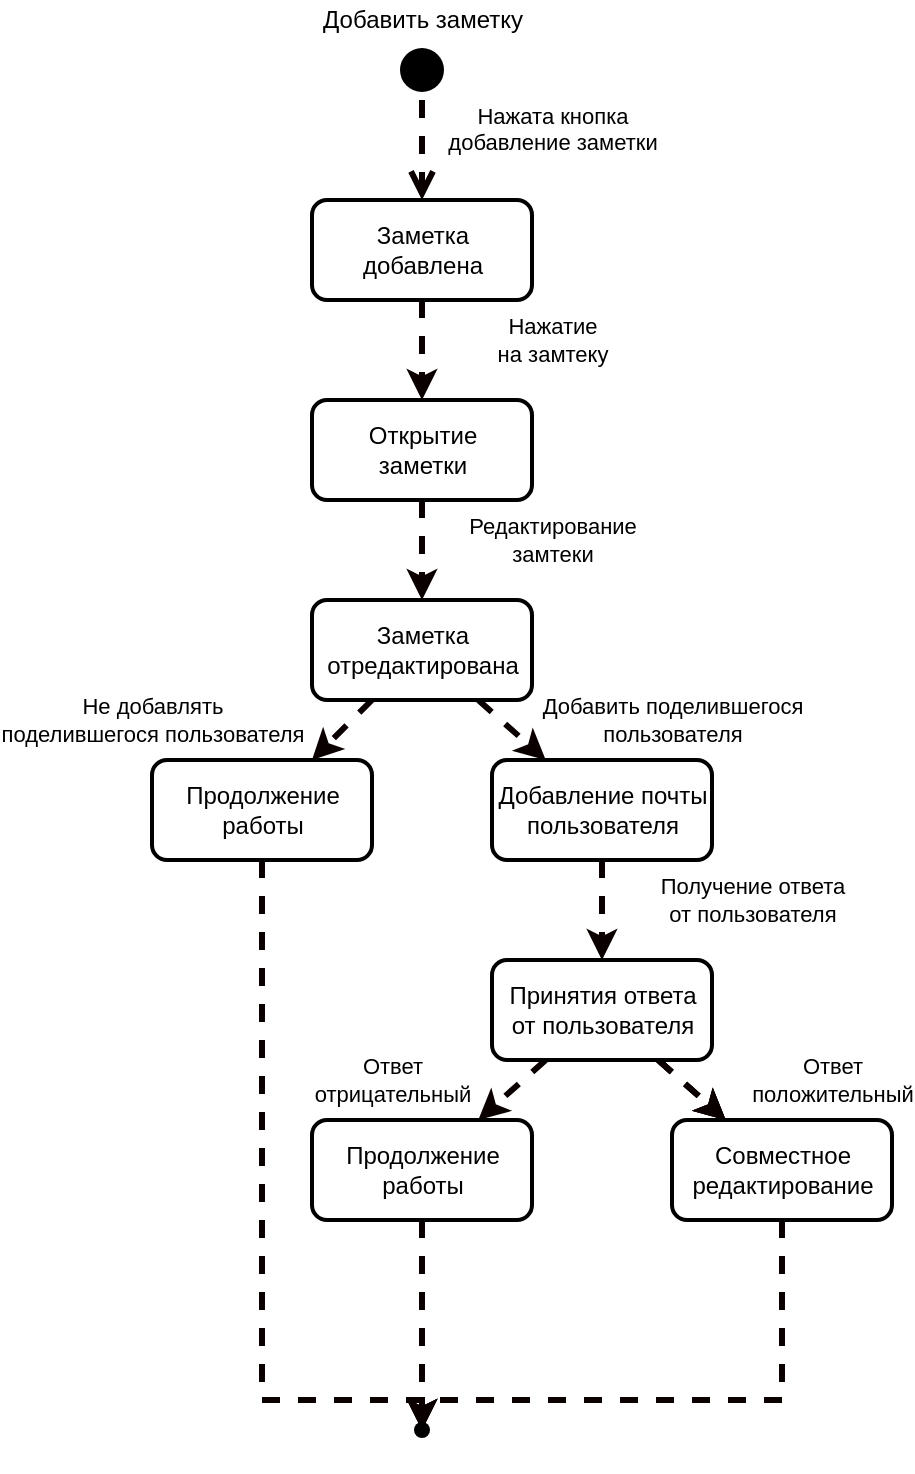 <mxfile version="15.8.7" type="device"><diagram id="ZR9DnRJ8A7-zuoqw8t2x" name="Page-1"><mxGraphModel dx="1673" dy="1018" grid="1" gridSize="10" guides="1" tooltips="1" connect="1" arrows="1" fold="1" page="1" pageScale="1" pageWidth="850" pageHeight="1100" math="0" shadow="0"><root><mxCell id="0"/><mxCell id="1" parent="0"/><mxCell id="IcqbrLQFzznpJZU8SY54-1" value="" style="ellipse;html=1;shape=startState;fillColor=#000000;strokeColor=none;" vertex="1" parent="1"><mxGeometry x="210" y="80" width="30" height="30" as="geometry"/></mxCell><mxCell id="IcqbrLQFzznpJZU8SY54-2" value="Нажата кнопка &lt;br&gt;добавление заметки" style="edgeStyle=orthogonalEdgeStyle;html=1;verticalAlign=bottom;endArrow=open;endSize=8;strokeColor=#0A0000;rounded=0;dashed=1;strokeWidth=3;" edge="1" source="IcqbrLQFzznpJZU8SY54-1" parent="1" target="IcqbrLQFzznpJZU8SY54-6"><mxGeometry x="0.2" y="65" relative="1" as="geometry"><mxPoint x="225" y="180" as="targetPoint"/><mxPoint as="offset"/></mxGeometry></mxCell><mxCell id="IcqbrLQFzznpJZU8SY54-3" value="Добавить заметку" style="text;html=1;align=center;verticalAlign=middle;resizable=0;points=[];autosize=1;strokeColor=none;fillColor=none;" vertex="1" parent="1"><mxGeometry x="165" y="60" width="120" height="20" as="geometry"/></mxCell><mxCell id="IcqbrLQFzznpJZU8SY54-8" value="Нажатие &lt;br&gt;на замтеку" style="edgeStyle=orthogonalEdgeStyle;rounded=0;orthogonalLoop=1;jettySize=auto;html=1;dashed=1;strokeColor=#0A0000;strokeWidth=3;" edge="1" parent="1" source="IcqbrLQFzznpJZU8SY54-6" target="IcqbrLQFzznpJZU8SY54-7"><mxGeometry x="-0.2" y="65" relative="1" as="geometry"><mxPoint as="offset"/></mxGeometry></mxCell><mxCell id="IcqbrLQFzznpJZU8SY54-6" value="Заметка &lt;br&gt;добавлена" style="html=1;rounded=1;shadow=0;strokeWidth=2;" vertex="1" parent="1"><mxGeometry x="170" y="160" width="110" height="50" as="geometry"/></mxCell><mxCell id="IcqbrLQFzznpJZU8SY54-10" value="Редактирование&lt;br&gt;замтеки" style="edgeStyle=orthogonalEdgeStyle;rounded=0;orthogonalLoop=1;jettySize=auto;html=1;dashed=1;strokeColor=#0A0000;strokeWidth=3;" edge="1" parent="1" source="IcqbrLQFzznpJZU8SY54-7" target="IcqbrLQFzznpJZU8SY54-9"><mxGeometry x="-0.2" y="65" relative="1" as="geometry"><mxPoint as="offset"/></mxGeometry></mxCell><mxCell id="IcqbrLQFzznpJZU8SY54-7" value="Открытие&lt;br&gt;заметки" style="html=1;rounded=1;shadow=0;strokeWidth=2;" vertex="1" parent="1"><mxGeometry x="170" y="260" width="110" height="50" as="geometry"/></mxCell><mxCell id="IcqbrLQFzznpJZU8SY54-14" value="Не добавлять &lt;br&gt;поделившегося пользователя" style="edgeStyle=none;rounded=0;orthogonalLoop=1;jettySize=auto;html=1;dashed=1;strokeColor=#0A0000;strokeWidth=3;" edge="1" parent="1" source="IcqbrLQFzznpJZU8SY54-9" target="IcqbrLQFzznpJZU8SY54-13"><mxGeometry x="1" y="-82" relative="1" as="geometry"><mxPoint x="-22" y="38" as="offset"/></mxGeometry></mxCell><mxCell id="IcqbrLQFzznpJZU8SY54-16" value="Добавить поделившегося&lt;br&gt;пользователя" style="edgeStyle=none;rounded=0;orthogonalLoop=1;jettySize=auto;html=1;dashed=1;strokeColor=#0A0000;strokeWidth=3;" edge="1" parent="1" source="IcqbrLQFzznpJZU8SY54-9" target="IcqbrLQFzznpJZU8SY54-15"><mxGeometry x="1" y="66" relative="1" as="geometry"><mxPoint x="19" y="29" as="offset"/></mxGeometry></mxCell><mxCell id="IcqbrLQFzznpJZU8SY54-9" value="Заметка&lt;br&gt;отредактирована" style="html=1;rounded=1;shadow=0;strokeWidth=2;" vertex="1" parent="1"><mxGeometry x="170" y="360" width="110" height="50" as="geometry"/></mxCell><mxCell id="IcqbrLQFzznpJZU8SY54-39" style="edgeStyle=orthogonalEdgeStyle;rounded=0;orthogonalLoop=1;jettySize=auto;html=1;dashed=1;strokeColor=#0A0000;strokeWidth=3;" edge="1" parent="1" source="IcqbrLQFzznpJZU8SY54-13" target="IcqbrLQFzznpJZU8SY54-35"><mxGeometry relative="1" as="geometry"><Array as="points"><mxPoint x="145" y="760"/><mxPoint x="225" y="760"/></Array></mxGeometry></mxCell><mxCell id="IcqbrLQFzznpJZU8SY54-13" value="Продолжение&lt;br&gt;работы" style="html=1;rounded=1;shadow=0;strokeWidth=2;" vertex="1" parent="1"><mxGeometry x="90" y="440" width="110" height="50" as="geometry"/></mxCell><mxCell id="IcqbrLQFzznpJZU8SY54-18" value="" style="edgeStyle=none;rounded=0;orthogonalLoop=1;jettySize=auto;html=1;dashed=1;strokeColor=#0A0000;strokeWidth=3;" edge="1" parent="1" source="IcqbrLQFzznpJZU8SY54-15" target="IcqbrLQFzznpJZU8SY54-17"><mxGeometry relative="1" as="geometry"/></mxCell><mxCell id="IcqbrLQFzznpJZU8SY54-19" value="Получение ответа &lt;br&gt;от пользователя" style="edgeLabel;html=1;align=center;verticalAlign=middle;resizable=0;points=[];" vertex="1" connectable="0" parent="IcqbrLQFzznpJZU8SY54-18"><mxGeometry x="-0.44" y="-3" relative="1" as="geometry"><mxPoint x="78" y="6" as="offset"/></mxGeometry></mxCell><mxCell id="IcqbrLQFzznpJZU8SY54-15" value="Добавление почты &lt;br&gt;пользователя" style="html=1;rounded=1;shadow=0;strokeWidth=2;" vertex="1" parent="1"><mxGeometry x="260" y="440" width="110" height="50" as="geometry"/></mxCell><mxCell id="IcqbrLQFzznpJZU8SY54-26" value="" style="rounded=0;orthogonalLoop=1;jettySize=auto;html=1;dashed=1;strokeColor=#0A0000;strokeWidth=3;" edge="1" parent="1" source="IcqbrLQFzznpJZU8SY54-17" target="IcqbrLQFzznpJZU8SY54-25"><mxGeometry relative="1" as="geometry"/></mxCell><mxCell id="IcqbrLQFzznpJZU8SY54-28" value="" style="edgeStyle=none;rounded=0;orthogonalLoop=1;jettySize=auto;html=1;dashed=1;strokeColor=#0A0000;strokeWidth=3;" edge="1" parent="1" source="IcqbrLQFzznpJZU8SY54-17" target="IcqbrLQFzznpJZU8SY54-25"><mxGeometry relative="1" as="geometry"/></mxCell><mxCell id="IcqbrLQFzznpJZU8SY54-29" value="Ответ&lt;br&gt;положительный" style="edgeStyle=none;rounded=0;orthogonalLoop=1;jettySize=auto;html=1;dashed=1;strokeColor=#0A0000;strokeWidth=3;" edge="1" parent="1" source="IcqbrLQFzznpJZU8SY54-17" target="IcqbrLQFzznpJZU8SY54-25"><mxGeometry x="1" y="57" relative="1" as="geometry"><mxPoint x="15" y="23" as="offset"/></mxGeometry></mxCell><mxCell id="IcqbrLQFzznpJZU8SY54-31" value="Ответ&lt;br&gt;отрицательный" style="edgeStyle=none;rounded=0;orthogonalLoop=1;jettySize=auto;html=1;dashed=1;strokeColor=#0A0000;strokeWidth=3;" edge="1" parent="1" source="IcqbrLQFzznpJZU8SY54-17" target="IcqbrLQFzznpJZU8SY54-30"><mxGeometry x="1" y="-48" relative="1" as="geometry"><mxPoint x="-11" y="16" as="offset"/></mxGeometry></mxCell><mxCell id="IcqbrLQFzznpJZU8SY54-17" value="Принятия ответа&lt;br&gt;от пользователя" style="html=1;rounded=1;shadow=0;strokeWidth=2;" vertex="1" parent="1"><mxGeometry x="260" y="540" width="110" height="50" as="geometry"/></mxCell><mxCell id="IcqbrLQFzznpJZU8SY54-37" style="edgeStyle=orthogonalEdgeStyle;rounded=0;orthogonalLoop=1;jettySize=auto;html=1;dashed=1;strokeColor=#0A0000;strokeWidth=3;" edge="1" parent="1" source="IcqbrLQFzznpJZU8SY54-25" target="IcqbrLQFzznpJZU8SY54-35"><mxGeometry relative="1" as="geometry"><Array as="points"><mxPoint x="405" y="760"/><mxPoint x="225" y="760"/></Array></mxGeometry></mxCell><mxCell id="IcqbrLQFzznpJZU8SY54-25" value="Совместное&lt;br&gt;редактирование" style="html=1;rounded=1;shadow=0;strokeWidth=2;" vertex="1" parent="1"><mxGeometry x="350" y="620" width="110" height="50" as="geometry"/></mxCell><mxCell id="IcqbrLQFzznpJZU8SY54-36" value="" style="edgeStyle=none;rounded=0;orthogonalLoop=1;jettySize=auto;html=1;dashed=1;strokeColor=#0A0000;strokeWidth=3;" edge="1" parent="1" source="IcqbrLQFzznpJZU8SY54-30" target="IcqbrLQFzznpJZU8SY54-35"><mxGeometry relative="1" as="geometry"/></mxCell><mxCell id="IcqbrLQFzznpJZU8SY54-30" value="Продолжение&lt;br&gt;работы" style="html=1;rounded=1;shadow=0;strokeWidth=2;" vertex="1" parent="1"><mxGeometry x="170" y="620" width="110" height="50" as="geometry"/></mxCell><mxCell id="IcqbrLQFzznpJZU8SY54-35" value="" style="shape=waypoint;size=6;pointerEvents=1;points=[];fillColor=rgb(255, 255, 255);resizable=0;rotatable=0;perimeter=centerPerimeter;snapToPoint=1;rounded=1;shadow=0;strokeWidth=2;" vertex="1" parent="1"><mxGeometry x="205" y="755" width="40" height="40" as="geometry"/></mxCell></root></mxGraphModel></diagram></mxfile>